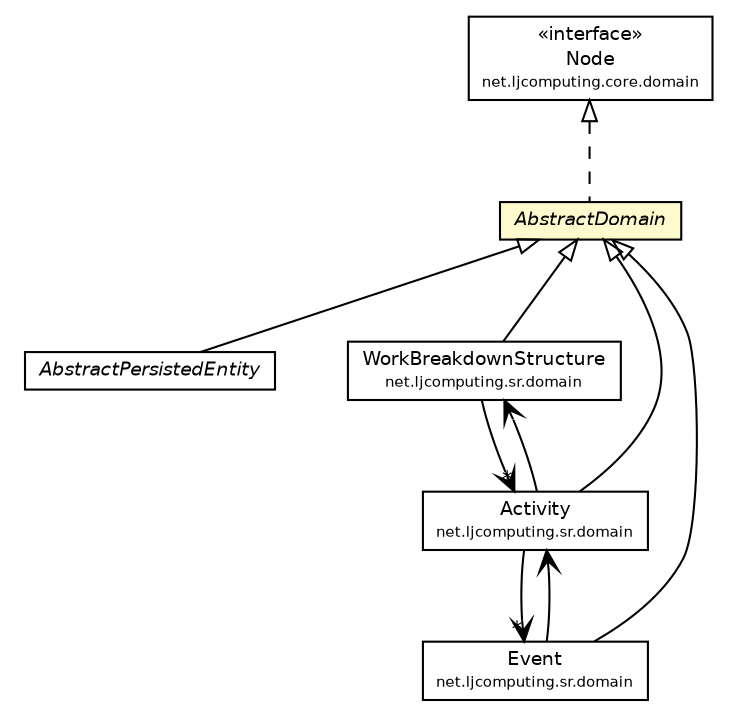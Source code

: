 #!/usr/local/bin/dot
#
# Class diagram 
# Generated by UMLGraph version R5_6-24-gf6e263 (http://www.umlgraph.org/)
#

digraph G {
	edge [fontname="Helvetica",fontsize=10,labelfontname="Helvetica",labelfontsize=10];
	node [fontname="Helvetica",fontsize=10,shape=plaintext];
	nodesep=0.25;
	ranksep=0.5;
	// net.ljcomputing.core.entity.AbstractPersistedEntity
	c803 [label=<<table title="net.ljcomputing.core.entity.AbstractPersistedEntity" border="0" cellborder="1" cellspacing="0" cellpadding="2" port="p" href="./AbstractPersistedEntity.html">
		<tr><td><table border="0" cellspacing="0" cellpadding="1">
<tr><td align="center" balign="center"><font face="Helvetica-Oblique"> AbstractPersistedEntity </font></td></tr>
		</table></td></tr>
		</table>>, URL="./AbstractPersistedEntity.html", fontname="Helvetica", fontcolor="black", fontsize=9.0];
	// net.ljcomputing.core.entity.AbstractDomain
	c806 [label=<<table title="net.ljcomputing.core.entity.AbstractDomain" border="0" cellborder="1" cellspacing="0" cellpadding="2" port="p" bgcolor="lemonChiffon" href="./AbstractDomain.html">
		<tr><td><table border="0" cellspacing="0" cellpadding="1">
<tr><td align="center" balign="center"><font face="Helvetica-Oblique"> AbstractDomain </font></td></tr>
		</table></td></tr>
		</table>>, URL="./AbstractDomain.html", fontname="Helvetica", fontcolor="black", fontsize=9.0];
	// net.ljcomputing.core.domain.Node
	c828 [label=<<table title="net.ljcomputing.core.domain.Node" border="0" cellborder="1" cellspacing="0" cellpadding="2" port="p" href="../domain/Node.html">
		<tr><td><table border="0" cellspacing="0" cellpadding="1">
<tr><td align="center" balign="center"> &#171;interface&#187; </td></tr>
<tr><td align="center" balign="center"> Node </td></tr>
<tr><td align="center" balign="center"><font point-size="7.0"> net.ljcomputing.core.domain </font></td></tr>
		</table></td></tr>
		</table>>, URL="../domain/Node.html", fontname="Helvetica", fontcolor="black", fontsize=9.0];
	// net.ljcomputing.sr.domain.WorkBreakdownStructure
	c856 [label=<<table title="net.ljcomputing.sr.domain.WorkBreakdownStructure" border="0" cellborder="1" cellspacing="0" cellpadding="2" port="p" href="../../sr/domain/WorkBreakdownStructure.html">
		<tr><td><table border="0" cellspacing="0" cellpadding="1">
<tr><td align="center" balign="center"> WorkBreakdownStructure </td></tr>
<tr><td align="center" balign="center"><font point-size="7.0"> net.ljcomputing.sr.domain </font></td></tr>
		</table></td></tr>
		</table>>, URL="../../sr/domain/WorkBreakdownStructure.html", fontname="Helvetica", fontcolor="black", fontsize=9.0];
	// net.ljcomputing.sr.domain.Event
	c857 [label=<<table title="net.ljcomputing.sr.domain.Event" border="0" cellborder="1" cellspacing="0" cellpadding="2" port="p" href="../../sr/domain/Event.html">
		<tr><td><table border="0" cellspacing="0" cellpadding="1">
<tr><td align="center" balign="center"> Event </td></tr>
<tr><td align="center" balign="center"><font point-size="7.0"> net.ljcomputing.sr.domain </font></td></tr>
		</table></td></tr>
		</table>>, URL="../../sr/domain/Event.html", fontname="Helvetica", fontcolor="black", fontsize=9.0];
	// net.ljcomputing.sr.domain.Activity
	c858 [label=<<table title="net.ljcomputing.sr.domain.Activity" border="0" cellborder="1" cellspacing="0" cellpadding="2" port="p" href="../../sr/domain/Activity.html">
		<tr><td><table border="0" cellspacing="0" cellpadding="1">
<tr><td align="center" balign="center"> Activity </td></tr>
<tr><td align="center" balign="center"><font point-size="7.0"> net.ljcomputing.sr.domain </font></td></tr>
		</table></td></tr>
		</table>>, URL="../../sr/domain/Activity.html", fontname="Helvetica", fontcolor="black", fontsize=9.0];
	//net.ljcomputing.core.entity.AbstractPersistedEntity extends net.ljcomputing.core.entity.AbstractDomain
	c806:p -> c803:p [dir=back,arrowtail=empty];
	//net.ljcomputing.core.entity.AbstractDomain implements net.ljcomputing.core.domain.Node
	c828:p -> c806:p [dir=back,arrowtail=empty,style=dashed];
	//net.ljcomputing.sr.domain.WorkBreakdownStructure extends net.ljcomputing.core.entity.AbstractDomain
	c806:p -> c856:p [dir=back,arrowtail=empty];
	//net.ljcomputing.sr.domain.Event extends net.ljcomputing.core.entity.AbstractDomain
	c806:p -> c857:p [dir=back,arrowtail=empty];
	//net.ljcomputing.sr.domain.Activity extends net.ljcomputing.core.entity.AbstractDomain
	c806:p -> c858:p [dir=back,arrowtail=empty];
	// net.ljcomputing.sr.domain.WorkBreakdownStructure NAVASSOC net.ljcomputing.sr.domain.Activity
	c856:p -> c858:p [taillabel="", label="", headlabel="*", fontname="Helvetica", fontcolor="black", fontsize=10.0, color="black", arrowhead=open];
	// net.ljcomputing.sr.domain.Event NAVASSOC net.ljcomputing.sr.domain.Activity
	c857:p -> c858:p [taillabel="", label="", headlabel="", fontname="Helvetica", fontcolor="black", fontsize=10.0, color="black", arrowhead=open];
	// net.ljcomputing.sr.domain.Activity NAVASSOC net.ljcomputing.sr.domain.WorkBreakdownStructure
	c858:p -> c856:p [taillabel="", label="", headlabel="", fontname="Helvetica", fontcolor="black", fontsize=10.0, color="black", arrowhead=open];
	// net.ljcomputing.sr.domain.Activity NAVASSOC net.ljcomputing.sr.domain.Event
	c858:p -> c857:p [taillabel="", label="", headlabel="*", fontname="Helvetica", fontcolor="black", fontsize=10.0, color="black", arrowhead=open];
}

